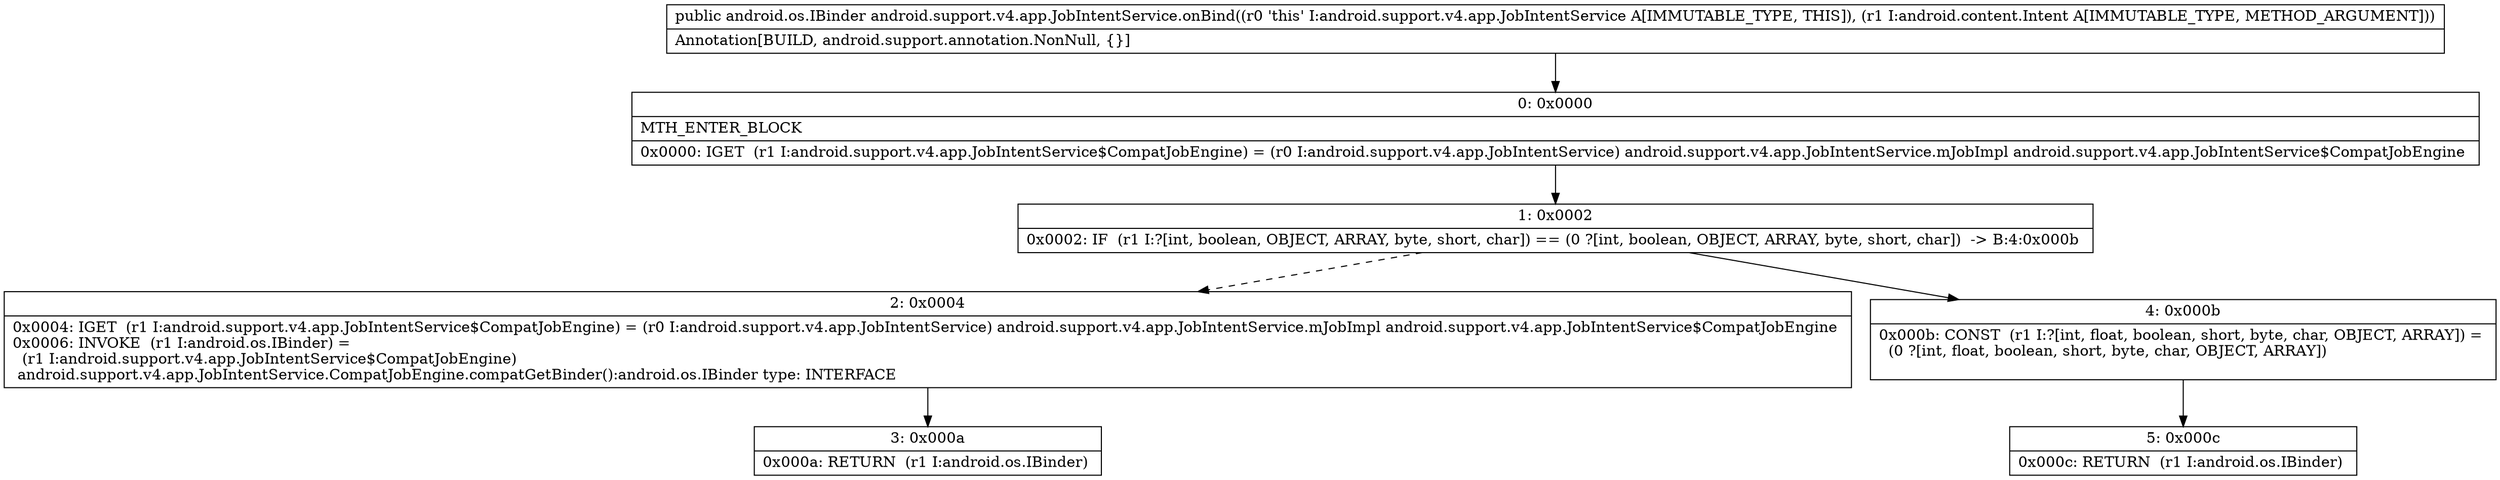 digraph "CFG forandroid.support.v4.app.JobIntentService.onBind(Landroid\/content\/Intent;)Landroid\/os\/IBinder;" {
Node_0 [shape=record,label="{0\:\ 0x0000|MTH_ENTER_BLOCK\l|0x0000: IGET  (r1 I:android.support.v4.app.JobIntentService$CompatJobEngine) = (r0 I:android.support.v4.app.JobIntentService) android.support.v4.app.JobIntentService.mJobImpl android.support.v4.app.JobIntentService$CompatJobEngine \l}"];
Node_1 [shape=record,label="{1\:\ 0x0002|0x0002: IF  (r1 I:?[int, boolean, OBJECT, ARRAY, byte, short, char]) == (0 ?[int, boolean, OBJECT, ARRAY, byte, short, char])  \-\> B:4:0x000b \l}"];
Node_2 [shape=record,label="{2\:\ 0x0004|0x0004: IGET  (r1 I:android.support.v4.app.JobIntentService$CompatJobEngine) = (r0 I:android.support.v4.app.JobIntentService) android.support.v4.app.JobIntentService.mJobImpl android.support.v4.app.JobIntentService$CompatJobEngine \l0x0006: INVOKE  (r1 I:android.os.IBinder) = \l  (r1 I:android.support.v4.app.JobIntentService$CompatJobEngine)\l android.support.v4.app.JobIntentService.CompatJobEngine.compatGetBinder():android.os.IBinder type: INTERFACE \l}"];
Node_3 [shape=record,label="{3\:\ 0x000a|0x000a: RETURN  (r1 I:android.os.IBinder) \l}"];
Node_4 [shape=record,label="{4\:\ 0x000b|0x000b: CONST  (r1 I:?[int, float, boolean, short, byte, char, OBJECT, ARRAY]) = \l  (0 ?[int, float, boolean, short, byte, char, OBJECT, ARRAY])\l \l}"];
Node_5 [shape=record,label="{5\:\ 0x000c|0x000c: RETURN  (r1 I:android.os.IBinder) \l}"];
MethodNode[shape=record,label="{public android.os.IBinder android.support.v4.app.JobIntentService.onBind((r0 'this' I:android.support.v4.app.JobIntentService A[IMMUTABLE_TYPE, THIS]), (r1 I:android.content.Intent A[IMMUTABLE_TYPE, METHOD_ARGUMENT]))  | Annotation[BUILD, android.support.annotation.NonNull, \{\}]\l}"];
MethodNode -> Node_0;
Node_0 -> Node_1;
Node_1 -> Node_2[style=dashed];
Node_1 -> Node_4;
Node_2 -> Node_3;
Node_4 -> Node_5;
}

